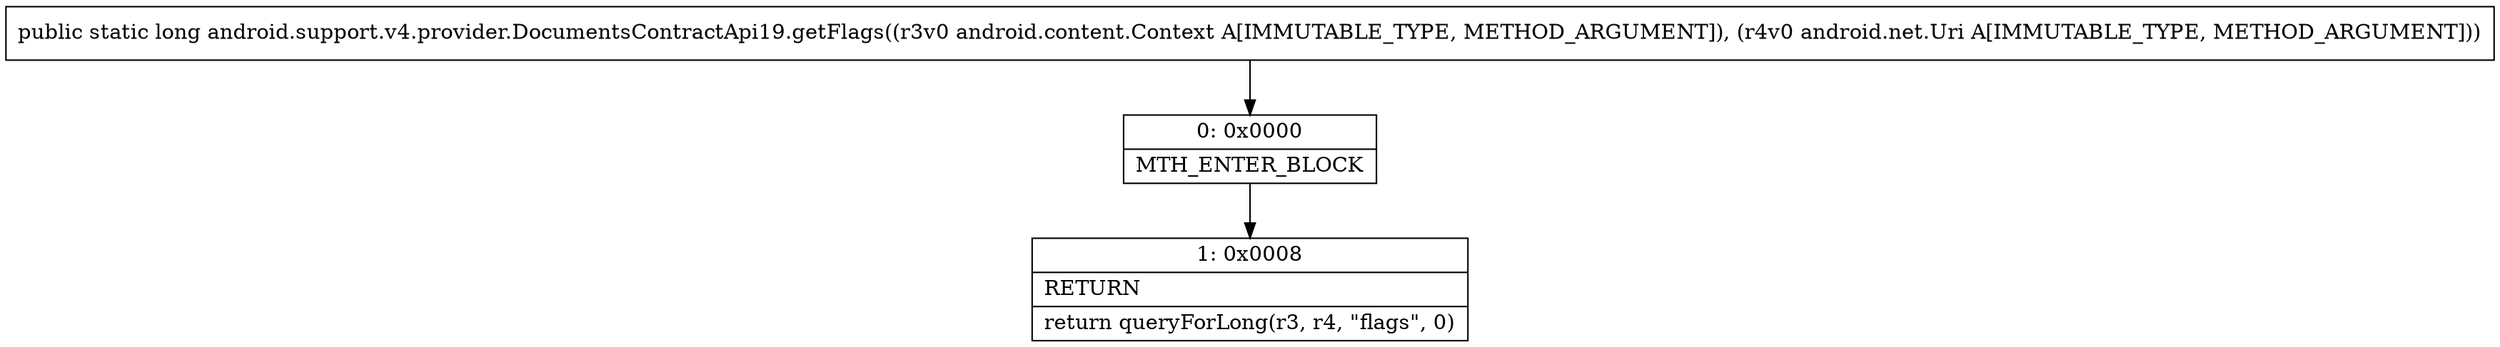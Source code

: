 digraph "CFG forandroid.support.v4.provider.DocumentsContractApi19.getFlags(Landroid\/content\/Context;Landroid\/net\/Uri;)J" {
Node_0 [shape=record,label="{0\:\ 0x0000|MTH_ENTER_BLOCK\l}"];
Node_1 [shape=record,label="{1\:\ 0x0008|RETURN\l|return queryForLong(r3, r4, \"flags\", 0)\l}"];
MethodNode[shape=record,label="{public static long android.support.v4.provider.DocumentsContractApi19.getFlags((r3v0 android.content.Context A[IMMUTABLE_TYPE, METHOD_ARGUMENT]), (r4v0 android.net.Uri A[IMMUTABLE_TYPE, METHOD_ARGUMENT])) }"];
MethodNode -> Node_0;
Node_0 -> Node_1;
}


